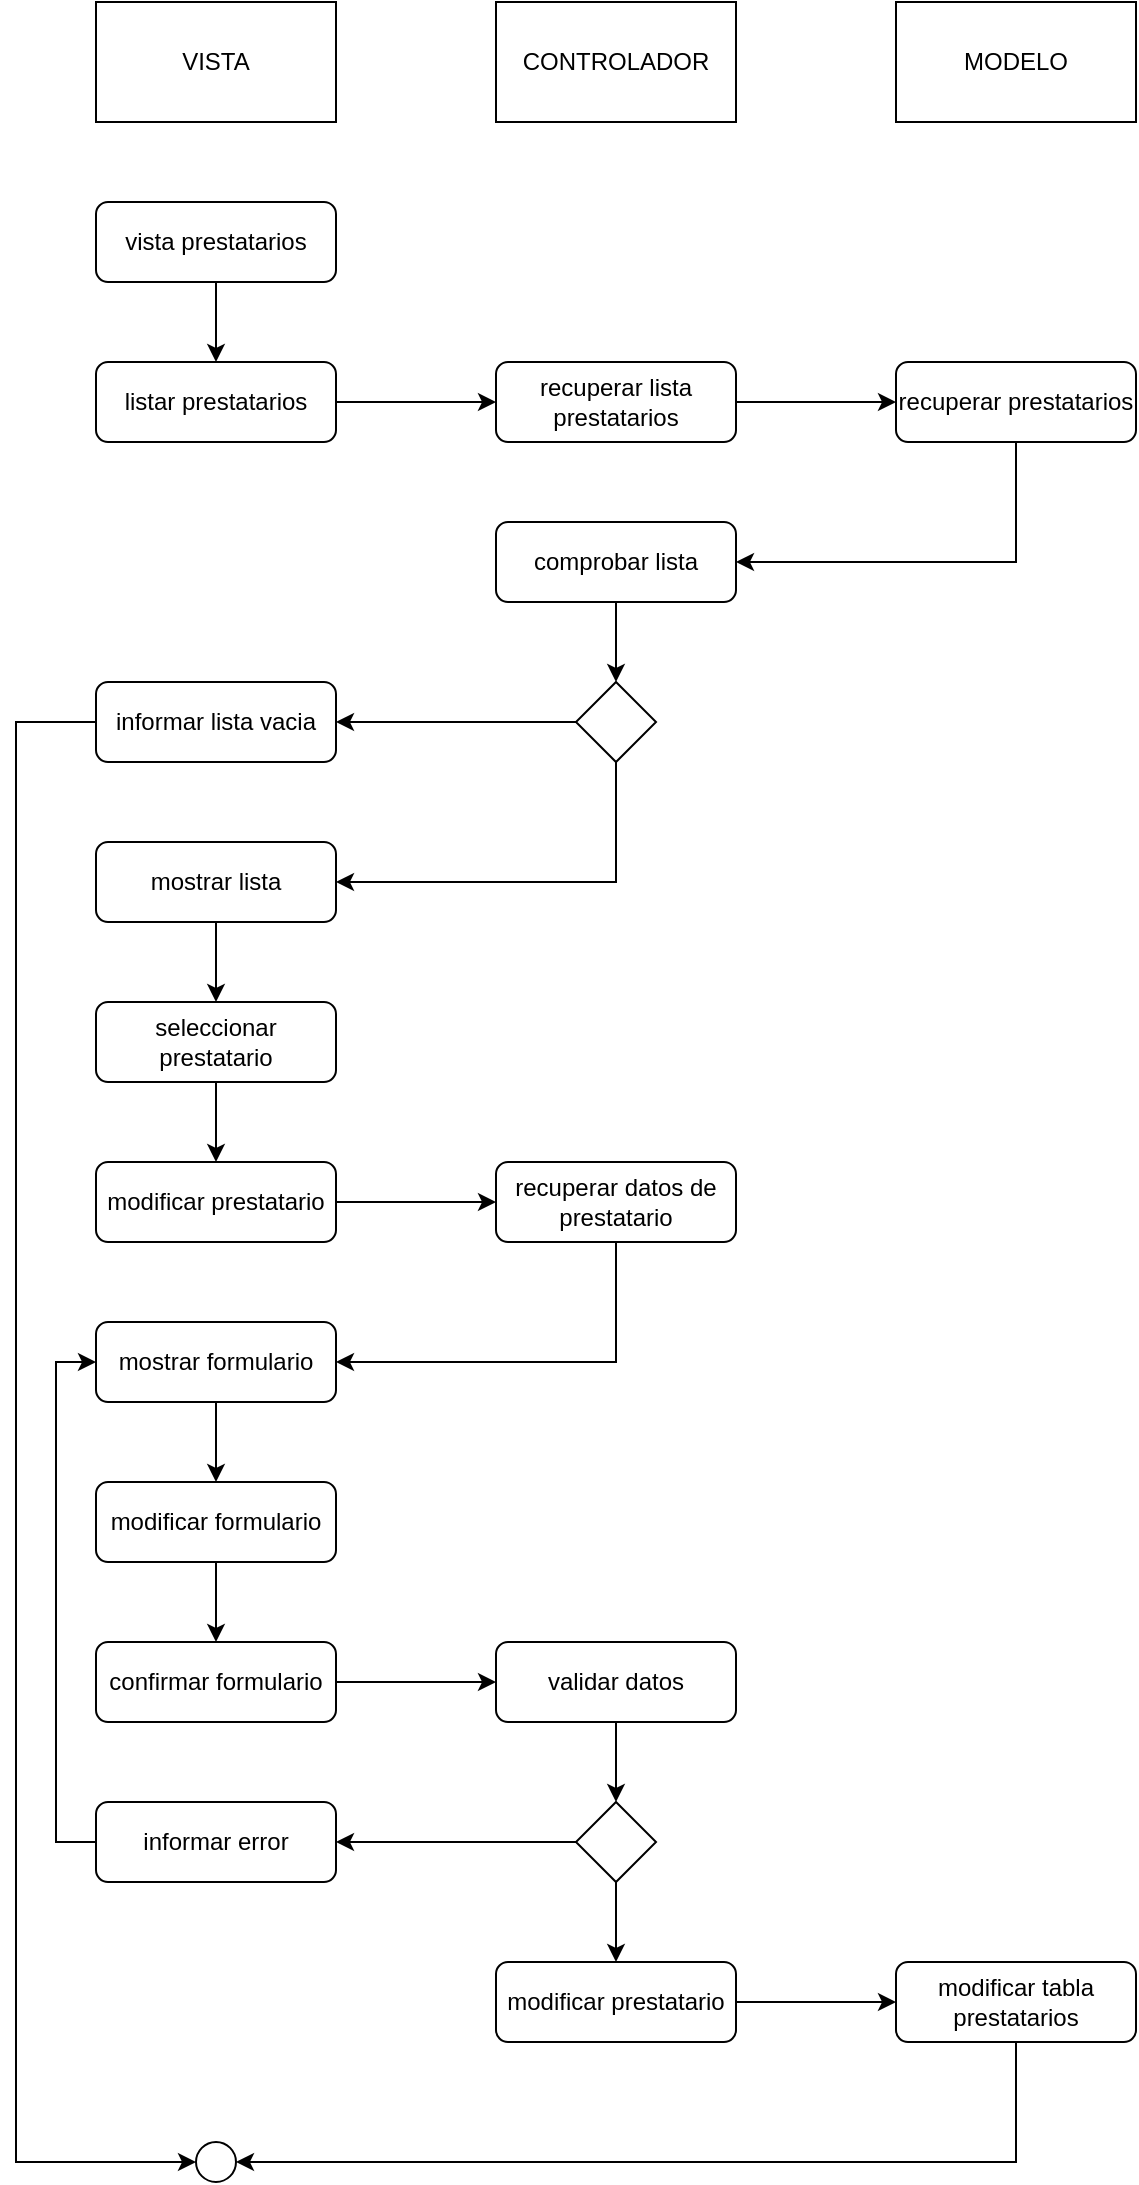 <mxfile version="28.2.5">
  <diagram name="Página-1" id="XpMmanXdB5qitEVBGd2q">
    <mxGraphModel dx="1426" dy="679" grid="1" gridSize="10" guides="1" tooltips="1" connect="1" arrows="1" fold="1" page="1" pageScale="1" pageWidth="827" pageHeight="1169" math="0" shadow="0">
      <root>
        <mxCell id="0" />
        <mxCell id="1" parent="0" />
        <mxCell id="OJxwPTO8iqBb-8ecXSKR-1" value="VISTA" style="rounded=0;whiteSpace=wrap;html=1;" vertex="1" parent="1">
          <mxGeometry x="120" y="20" width="120" height="60" as="geometry" />
        </mxCell>
        <mxCell id="OJxwPTO8iqBb-8ecXSKR-2" value="CONTROLADOR" style="rounded=0;whiteSpace=wrap;html=1;" vertex="1" parent="1">
          <mxGeometry x="320" y="20" width="120" height="60" as="geometry" />
        </mxCell>
        <mxCell id="OJxwPTO8iqBb-8ecXSKR-3" value="MODELO" style="rounded=0;whiteSpace=wrap;html=1;" vertex="1" parent="1">
          <mxGeometry x="520" y="20" width="120" height="60" as="geometry" />
        </mxCell>
        <mxCell id="OJxwPTO8iqBb-8ecXSKR-83" style="edgeStyle=orthogonalEdgeStyle;rounded=0;orthogonalLoop=1;jettySize=auto;html=1;exitX=0.5;exitY=1;exitDx=0;exitDy=0;entryX=1;entryY=0.5;entryDx=0;entryDy=0;" edge="1" parent="1" source="OJxwPTO8iqBb-8ecXSKR-7" target="OJxwPTO8iqBb-8ecXSKR-61">
          <mxGeometry relative="1" as="geometry" />
        </mxCell>
        <mxCell id="OJxwPTO8iqBb-8ecXSKR-7" value="recuperar datos de prestatario" style="rounded=1;whiteSpace=wrap;html=1;" vertex="1" parent="1">
          <mxGeometry x="320" y="600" width="120" height="40" as="geometry" />
        </mxCell>
        <mxCell id="OJxwPTO8iqBb-8ecXSKR-11" value="" style="ellipse;whiteSpace=wrap;html=1;aspect=fixed;fillStyle=solid;fillColor=light-dark(#FFFFFF,#121212);" vertex="1" parent="1">
          <mxGeometry x="170" y="1090" width="20" height="20" as="geometry" />
        </mxCell>
        <mxCell id="OJxwPTO8iqBb-8ecXSKR-56" style="edgeStyle=orthogonalEdgeStyle;rounded=0;orthogonalLoop=1;jettySize=auto;html=1;exitX=1;exitY=0.5;exitDx=0;exitDy=0;entryX=0;entryY=0.5;entryDx=0;entryDy=0;" edge="1" parent="1" source="OJxwPTO8iqBb-8ecXSKR-31" target="OJxwPTO8iqBb-8ecXSKR-7">
          <mxGeometry relative="1" as="geometry" />
        </mxCell>
        <mxCell id="OJxwPTO8iqBb-8ecXSKR-31" value="modificar prestatario" style="rounded=1;whiteSpace=wrap;html=1;" vertex="1" parent="1">
          <mxGeometry x="120" y="600" width="120" height="40" as="geometry" />
        </mxCell>
        <mxCell id="OJxwPTO8iqBb-8ecXSKR-43" style="edgeStyle=orthogonalEdgeStyle;rounded=0;orthogonalLoop=1;jettySize=auto;html=1;exitX=0.5;exitY=1;exitDx=0;exitDy=0;entryX=0.5;entryY=0;entryDx=0;entryDy=0;" edge="1" parent="1" source="OJxwPTO8iqBb-8ecXSKR-33" target="OJxwPTO8iqBb-8ecXSKR-35">
          <mxGeometry relative="1" as="geometry" />
        </mxCell>
        <mxCell id="OJxwPTO8iqBb-8ecXSKR-33" value="vista prestatarios" style="rounded=1;whiteSpace=wrap;html=1;" vertex="1" parent="1">
          <mxGeometry x="120" y="120" width="120" height="40" as="geometry" />
        </mxCell>
        <mxCell id="OJxwPTO8iqBb-8ecXSKR-44" style="edgeStyle=orthogonalEdgeStyle;rounded=0;orthogonalLoop=1;jettySize=auto;html=1;exitX=1;exitY=0.5;exitDx=0;exitDy=0;entryX=0;entryY=0.5;entryDx=0;entryDy=0;" edge="1" parent="1" source="OJxwPTO8iqBb-8ecXSKR-35" target="OJxwPTO8iqBb-8ecXSKR-36">
          <mxGeometry relative="1" as="geometry" />
        </mxCell>
        <mxCell id="OJxwPTO8iqBb-8ecXSKR-35" value="listar prestatarios" style="rounded=1;whiteSpace=wrap;html=1;" vertex="1" parent="1">
          <mxGeometry x="120" y="200" width="120" height="40" as="geometry" />
        </mxCell>
        <mxCell id="OJxwPTO8iqBb-8ecXSKR-45" style="edgeStyle=orthogonalEdgeStyle;rounded=0;orthogonalLoop=1;jettySize=auto;html=1;exitX=1;exitY=0.5;exitDx=0;exitDy=0;entryX=0;entryY=0.5;entryDx=0;entryDy=0;" edge="1" parent="1" source="OJxwPTO8iqBb-8ecXSKR-36" target="OJxwPTO8iqBb-8ecXSKR-37">
          <mxGeometry relative="1" as="geometry" />
        </mxCell>
        <mxCell id="OJxwPTO8iqBb-8ecXSKR-36" value="recuperar lista prestatarios" style="rounded=1;whiteSpace=wrap;html=1;" vertex="1" parent="1">
          <mxGeometry x="320" y="200" width="120" height="40" as="geometry" />
        </mxCell>
        <mxCell id="OJxwPTO8iqBb-8ecXSKR-46" style="edgeStyle=orthogonalEdgeStyle;rounded=0;orthogonalLoop=1;jettySize=auto;html=1;exitX=0.5;exitY=1;exitDx=0;exitDy=0;entryX=1;entryY=0.5;entryDx=0;entryDy=0;" edge="1" parent="1" source="OJxwPTO8iqBb-8ecXSKR-37" target="OJxwPTO8iqBb-8ecXSKR-39">
          <mxGeometry relative="1" as="geometry" />
        </mxCell>
        <mxCell id="OJxwPTO8iqBb-8ecXSKR-37" value="recuperar prestatarios" style="rounded=1;whiteSpace=wrap;html=1;" vertex="1" parent="1">
          <mxGeometry x="520" y="200" width="120" height="40" as="geometry" />
        </mxCell>
        <mxCell id="OJxwPTO8iqBb-8ecXSKR-47" style="edgeStyle=orthogonalEdgeStyle;rounded=0;orthogonalLoop=1;jettySize=auto;html=1;exitX=0;exitY=0.5;exitDx=0;exitDy=0;entryX=1;entryY=0.5;entryDx=0;entryDy=0;" edge="1" parent="1" source="OJxwPTO8iqBb-8ecXSKR-38" target="OJxwPTO8iqBb-8ecXSKR-41">
          <mxGeometry relative="1" as="geometry" />
        </mxCell>
        <mxCell id="OJxwPTO8iqBb-8ecXSKR-49" style="edgeStyle=orthogonalEdgeStyle;rounded=0;orthogonalLoop=1;jettySize=auto;html=1;exitX=0.5;exitY=1;exitDx=0;exitDy=0;entryX=1;entryY=0.5;entryDx=0;entryDy=0;" edge="1" parent="1" source="OJxwPTO8iqBb-8ecXSKR-38" target="OJxwPTO8iqBb-8ecXSKR-42">
          <mxGeometry relative="1" as="geometry" />
        </mxCell>
        <mxCell id="OJxwPTO8iqBb-8ecXSKR-38" value="" style="rhombus;whiteSpace=wrap;html=1;" vertex="1" parent="1">
          <mxGeometry x="360" y="360" width="40" height="40" as="geometry" />
        </mxCell>
        <mxCell id="OJxwPTO8iqBb-8ecXSKR-58" style="edgeStyle=orthogonalEdgeStyle;rounded=0;orthogonalLoop=1;jettySize=auto;html=1;exitX=0.5;exitY=1;exitDx=0;exitDy=0;entryX=0.5;entryY=0;entryDx=0;entryDy=0;" edge="1" parent="1" source="OJxwPTO8iqBb-8ecXSKR-39" target="OJxwPTO8iqBb-8ecXSKR-38">
          <mxGeometry relative="1" as="geometry" />
        </mxCell>
        <mxCell id="OJxwPTO8iqBb-8ecXSKR-39" value="comprobar lista" style="rounded=1;whiteSpace=wrap;html=1;" vertex="1" parent="1">
          <mxGeometry x="320" y="280" width="120" height="40" as="geometry" />
        </mxCell>
        <mxCell id="OJxwPTO8iqBb-8ecXSKR-57" style="edgeStyle=orthogonalEdgeStyle;rounded=0;orthogonalLoop=1;jettySize=auto;html=1;exitX=0;exitY=0.5;exitDx=0;exitDy=0;entryX=0;entryY=0.5;entryDx=0;entryDy=0;" edge="1" parent="1" source="OJxwPTO8iqBb-8ecXSKR-41" target="OJxwPTO8iqBb-8ecXSKR-11">
          <mxGeometry relative="1" as="geometry">
            <Array as="points">
              <mxPoint x="80" y="380" />
              <mxPoint x="80" y="1100" />
            </Array>
          </mxGeometry>
        </mxCell>
        <mxCell id="OJxwPTO8iqBb-8ecXSKR-41" value="informar lista vacia" style="rounded=1;whiteSpace=wrap;html=1;" vertex="1" parent="1">
          <mxGeometry x="120" y="360" width="120" height="40" as="geometry" />
        </mxCell>
        <mxCell id="OJxwPTO8iqBb-8ecXSKR-54" style="edgeStyle=orthogonalEdgeStyle;rounded=0;orthogonalLoop=1;jettySize=auto;html=1;exitX=0.5;exitY=1;exitDx=0;exitDy=0;entryX=0.5;entryY=0;entryDx=0;entryDy=0;" edge="1" parent="1" source="OJxwPTO8iqBb-8ecXSKR-42" target="OJxwPTO8iqBb-8ecXSKR-51">
          <mxGeometry relative="1" as="geometry" />
        </mxCell>
        <mxCell id="OJxwPTO8iqBb-8ecXSKR-42" value="mostrar lista" style="rounded=1;whiteSpace=wrap;html=1;" vertex="1" parent="1">
          <mxGeometry x="120" y="440" width="120" height="40" as="geometry" />
        </mxCell>
        <mxCell id="OJxwPTO8iqBb-8ecXSKR-55" style="edgeStyle=orthogonalEdgeStyle;rounded=0;orthogonalLoop=1;jettySize=auto;html=1;exitX=0.5;exitY=1;exitDx=0;exitDy=0;" edge="1" parent="1" source="OJxwPTO8iqBb-8ecXSKR-51" target="OJxwPTO8iqBb-8ecXSKR-31">
          <mxGeometry relative="1" as="geometry" />
        </mxCell>
        <mxCell id="OJxwPTO8iqBb-8ecXSKR-51" value="seleccionar prestatario" style="rounded=1;whiteSpace=wrap;html=1;" vertex="1" parent="1">
          <mxGeometry x="120" y="520" width="120" height="40" as="geometry" />
        </mxCell>
        <mxCell id="OJxwPTO8iqBb-8ecXSKR-71" style="edgeStyle=orthogonalEdgeStyle;rounded=0;orthogonalLoop=1;jettySize=auto;html=1;exitX=0.5;exitY=1;exitDx=0;exitDy=0;entryX=0.5;entryY=0;entryDx=0;entryDy=0;" edge="1" parent="1" source="OJxwPTO8iqBb-8ecXSKR-61" target="OJxwPTO8iqBb-8ecXSKR-62">
          <mxGeometry relative="1" as="geometry" />
        </mxCell>
        <mxCell id="OJxwPTO8iqBb-8ecXSKR-61" value="mostrar formulario" style="rounded=1;whiteSpace=wrap;html=1;" vertex="1" parent="1">
          <mxGeometry x="120" y="680" width="120" height="40" as="geometry" />
        </mxCell>
        <mxCell id="OJxwPTO8iqBb-8ecXSKR-72" style="edgeStyle=orthogonalEdgeStyle;rounded=0;orthogonalLoop=1;jettySize=auto;html=1;exitX=0.5;exitY=1;exitDx=0;exitDy=0;entryX=0.5;entryY=0;entryDx=0;entryDy=0;" edge="1" parent="1" source="OJxwPTO8iqBb-8ecXSKR-62" target="OJxwPTO8iqBb-8ecXSKR-67">
          <mxGeometry relative="1" as="geometry" />
        </mxCell>
        <mxCell id="OJxwPTO8iqBb-8ecXSKR-62" value="modificar formulario" style="rounded=1;whiteSpace=wrap;html=1;" vertex="1" parent="1">
          <mxGeometry x="120" y="760" width="120" height="40" as="geometry" />
        </mxCell>
        <mxCell id="OJxwPTO8iqBb-8ecXSKR-74" style="edgeStyle=orthogonalEdgeStyle;rounded=0;orthogonalLoop=1;jettySize=auto;html=1;exitX=0.5;exitY=1;exitDx=0;exitDy=0;entryX=0.5;entryY=0;entryDx=0;entryDy=0;" edge="1" parent="1" source="OJxwPTO8iqBb-8ecXSKR-63" target="OJxwPTO8iqBb-8ecXSKR-64">
          <mxGeometry relative="1" as="geometry" />
        </mxCell>
        <mxCell id="OJxwPTO8iqBb-8ecXSKR-63" value="validar datos" style="rounded=1;whiteSpace=wrap;html=1;" vertex="1" parent="1">
          <mxGeometry x="320" y="840" width="120" height="40" as="geometry" />
        </mxCell>
        <mxCell id="OJxwPTO8iqBb-8ecXSKR-75" style="edgeStyle=orthogonalEdgeStyle;rounded=0;orthogonalLoop=1;jettySize=auto;html=1;exitX=0;exitY=0.5;exitDx=0;exitDy=0;" edge="1" parent="1" source="OJxwPTO8iqBb-8ecXSKR-64" target="OJxwPTO8iqBb-8ecXSKR-65">
          <mxGeometry relative="1" as="geometry" />
        </mxCell>
        <mxCell id="OJxwPTO8iqBb-8ecXSKR-76" style="edgeStyle=orthogonalEdgeStyle;rounded=0;orthogonalLoop=1;jettySize=auto;html=1;exitX=0.5;exitY=1;exitDx=0;exitDy=0;entryX=0.5;entryY=0;entryDx=0;entryDy=0;" edge="1" parent="1" source="OJxwPTO8iqBb-8ecXSKR-64" target="OJxwPTO8iqBb-8ecXSKR-66">
          <mxGeometry relative="1" as="geometry" />
        </mxCell>
        <mxCell id="OJxwPTO8iqBb-8ecXSKR-64" value="" style="rhombus;whiteSpace=wrap;html=1;" vertex="1" parent="1">
          <mxGeometry x="360" y="920" width="40" height="40" as="geometry" />
        </mxCell>
        <mxCell id="OJxwPTO8iqBb-8ecXSKR-82" style="edgeStyle=orthogonalEdgeStyle;rounded=0;orthogonalLoop=1;jettySize=auto;html=1;exitX=0;exitY=0.5;exitDx=0;exitDy=0;entryX=0;entryY=0.5;entryDx=0;entryDy=0;" edge="1" parent="1" source="OJxwPTO8iqBb-8ecXSKR-65" target="OJxwPTO8iqBb-8ecXSKR-61">
          <mxGeometry relative="1" as="geometry" />
        </mxCell>
        <mxCell id="OJxwPTO8iqBb-8ecXSKR-65" value="informar error" style="rounded=1;whiteSpace=wrap;html=1;" vertex="1" parent="1">
          <mxGeometry x="120" y="920" width="120" height="40" as="geometry" />
        </mxCell>
        <mxCell id="OJxwPTO8iqBb-8ecXSKR-80" style="edgeStyle=orthogonalEdgeStyle;rounded=0;orthogonalLoop=1;jettySize=auto;html=1;exitX=1;exitY=0.5;exitDx=0;exitDy=0;entryX=0;entryY=0.5;entryDx=0;entryDy=0;" edge="1" parent="1" source="OJxwPTO8iqBb-8ecXSKR-66" target="OJxwPTO8iqBb-8ecXSKR-79">
          <mxGeometry relative="1" as="geometry" />
        </mxCell>
        <mxCell id="OJxwPTO8iqBb-8ecXSKR-66" value="modificar prestatario" style="rounded=1;whiteSpace=wrap;html=1;" vertex="1" parent="1">
          <mxGeometry x="320" y="1000" width="120" height="40" as="geometry" />
        </mxCell>
        <mxCell id="OJxwPTO8iqBb-8ecXSKR-73" style="edgeStyle=orthogonalEdgeStyle;rounded=0;orthogonalLoop=1;jettySize=auto;html=1;exitX=1;exitY=0.5;exitDx=0;exitDy=0;entryX=0;entryY=0.5;entryDx=0;entryDy=0;" edge="1" parent="1" source="OJxwPTO8iqBb-8ecXSKR-67" target="OJxwPTO8iqBb-8ecXSKR-63">
          <mxGeometry relative="1" as="geometry" />
        </mxCell>
        <mxCell id="OJxwPTO8iqBb-8ecXSKR-67" value="confirmar formulario" style="rounded=1;whiteSpace=wrap;html=1;" vertex="1" parent="1">
          <mxGeometry x="120" y="840" width="120" height="40" as="geometry" />
        </mxCell>
        <mxCell id="OJxwPTO8iqBb-8ecXSKR-81" style="edgeStyle=orthogonalEdgeStyle;rounded=0;orthogonalLoop=1;jettySize=auto;html=1;exitX=0.5;exitY=1;exitDx=0;exitDy=0;entryX=1;entryY=0.5;entryDx=0;entryDy=0;" edge="1" parent="1" source="OJxwPTO8iqBb-8ecXSKR-79" target="OJxwPTO8iqBb-8ecXSKR-11">
          <mxGeometry relative="1" as="geometry" />
        </mxCell>
        <mxCell id="OJxwPTO8iqBb-8ecXSKR-79" value="modificar tabla prestatarios" style="rounded=1;whiteSpace=wrap;html=1;" vertex="1" parent="1">
          <mxGeometry x="520" y="1000" width="120" height="40" as="geometry" />
        </mxCell>
      </root>
    </mxGraphModel>
  </diagram>
</mxfile>

